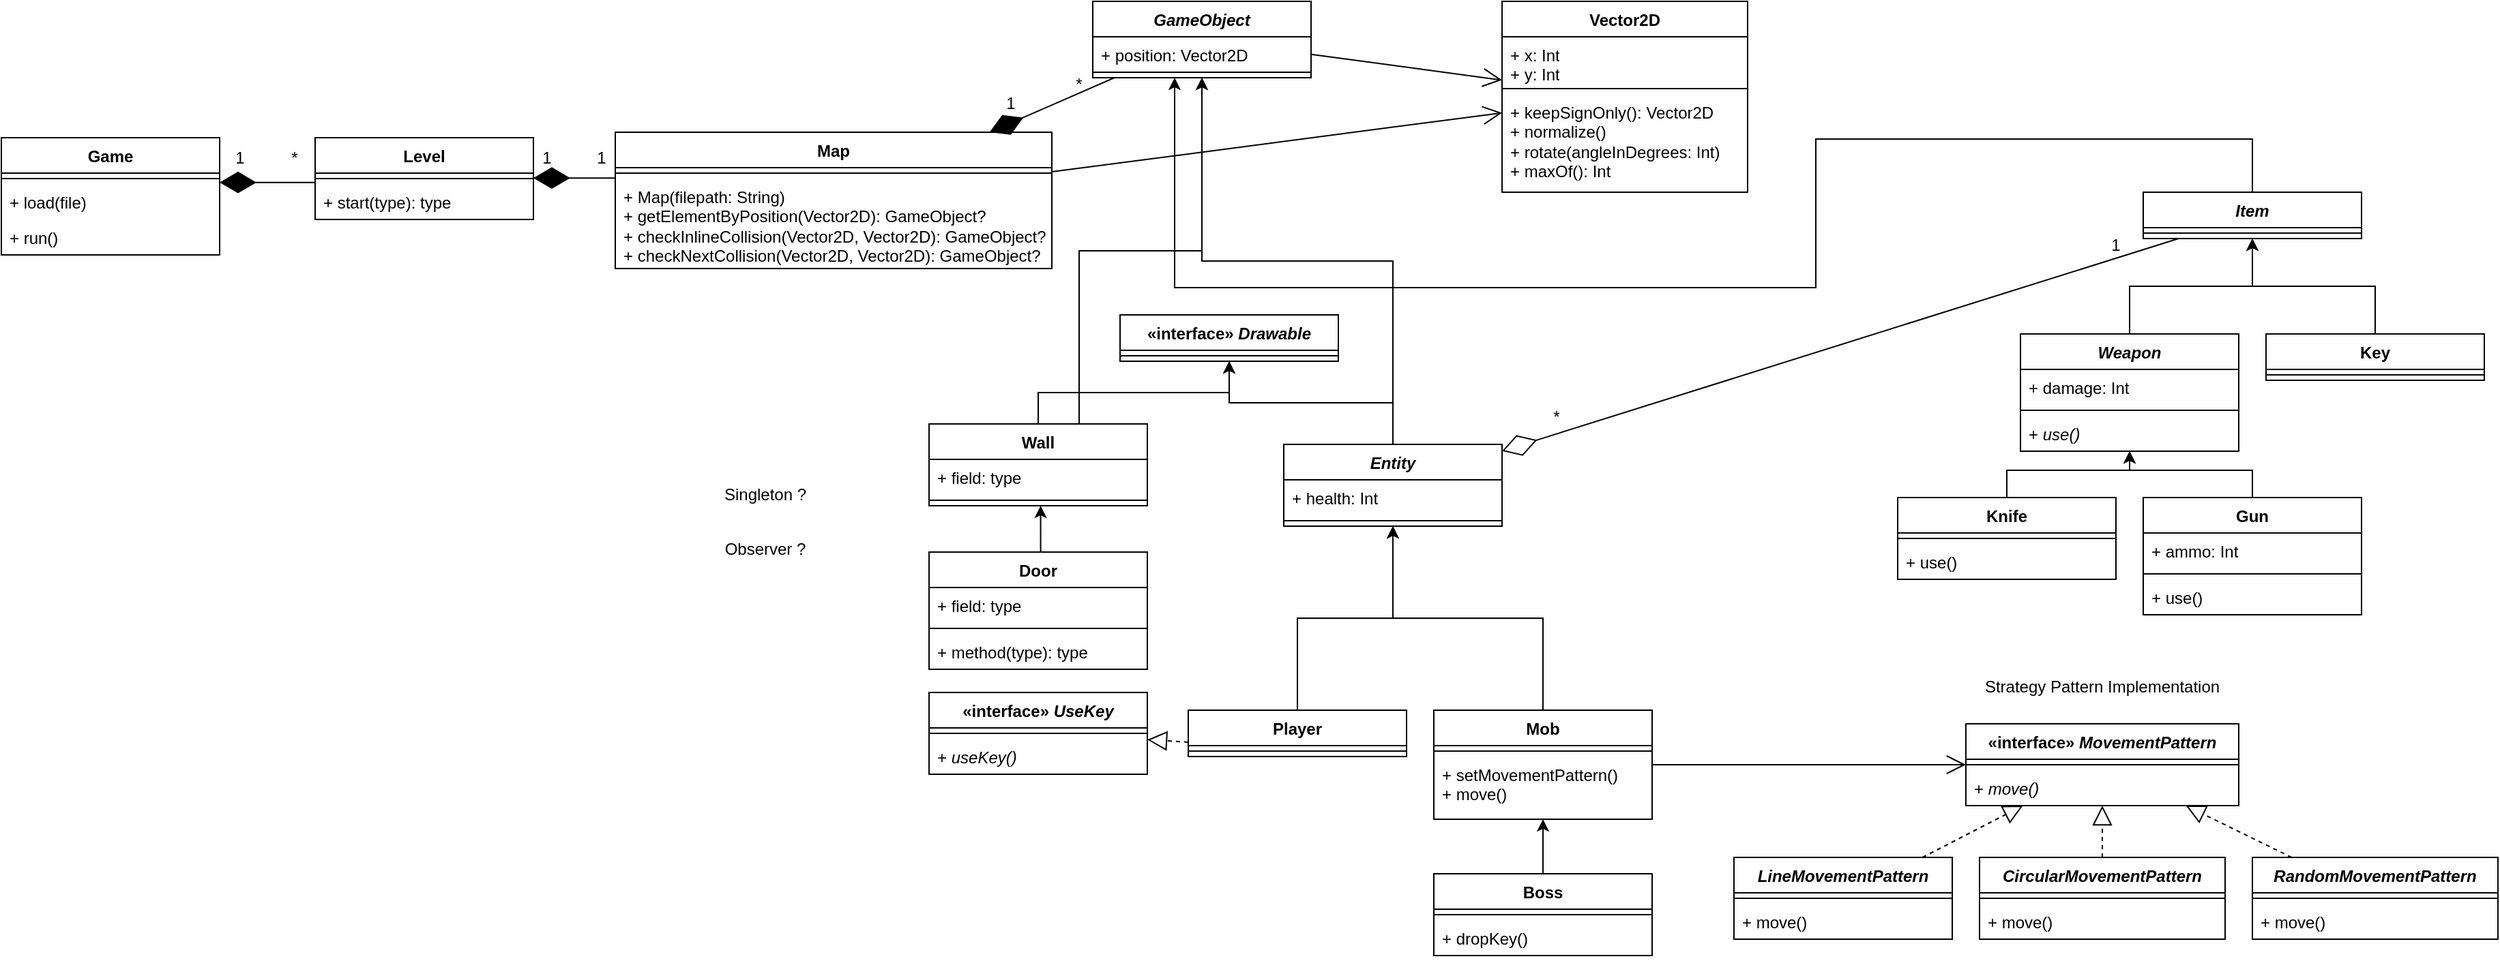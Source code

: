 <mxfile version="26.2.10">
  <diagram name="Page-1" id="c4acf3e9-155e-7222-9cf6-157b1a14988f">
    <mxGraphModel dx="2918" dy="1139" grid="1" gridSize="10" guides="1" tooltips="1" connect="1" arrows="1" fold="1" page="1" pageScale="1" pageWidth="850" pageHeight="1100" background="none" math="0" shadow="0">
      <root>
        <mxCell id="0" />
        <mxCell id="1" parent="0" />
        <mxCell id="Daz2vjUh08cRPtOqQHQs-1" value="&lt;i&gt;GameObject&lt;/i&gt;" style="swimlane;fontStyle=1;align=center;verticalAlign=top;childLayout=stackLayout;horizontal=1;startSize=26;horizontalStack=0;resizeParent=1;resizeParentMax=0;resizeLast=0;collapsible=1;marginBottom=0;whiteSpace=wrap;html=1;" parent="1" vertex="1">
          <mxGeometry x="240" y="270" width="160" height="56" as="geometry" />
        </mxCell>
        <mxCell id="Daz2vjUh08cRPtOqQHQs-2" value="&lt;div&gt;+ position: Vector2D&lt;/div&gt;&lt;div&gt;&lt;br&gt;&lt;/div&gt;" style="text;strokeColor=none;fillColor=none;align=left;verticalAlign=top;spacingLeft=4;spacingRight=4;overflow=hidden;rotatable=0;points=[[0,0.5],[1,0.5]];portConstraint=eastwest;whiteSpace=wrap;html=1;" parent="Daz2vjUh08cRPtOqQHQs-1" vertex="1">
          <mxGeometry y="26" width="160" height="22" as="geometry" />
        </mxCell>
        <mxCell id="Daz2vjUh08cRPtOqQHQs-3" value="" style="line;strokeWidth=1;fillColor=none;align=left;verticalAlign=middle;spacingTop=-1;spacingLeft=3;spacingRight=3;rotatable=0;labelPosition=right;points=[];portConstraint=eastwest;strokeColor=inherit;" parent="Daz2vjUh08cRPtOqQHQs-1" vertex="1">
          <mxGeometry y="48" width="160" height="8" as="geometry" />
        </mxCell>
        <mxCell id="xhWFu7Aqsjrj9QN-R2tM-64" style="edgeStyle=orthogonalEdgeStyle;rounded=0;orthogonalLoop=1;jettySize=auto;html=1;exitX=0.5;exitY=0;exitDx=0;exitDy=0;" parent="1" source="Daz2vjUh08cRPtOqQHQs-5" target="xhWFu7Aqsjrj9QN-R2tM-60" edge="1">
          <mxGeometry relative="1" as="geometry" />
        </mxCell>
        <mxCell id="xhWFu7Aqsjrj9QN-R2tM-66" style="edgeStyle=orthogonalEdgeStyle;rounded=0;orthogonalLoop=1;jettySize=auto;html=1;exitX=0.5;exitY=0;exitDx=0;exitDy=0;" parent="1" source="Daz2vjUh08cRPtOqQHQs-5" target="Daz2vjUh08cRPtOqQHQs-1" edge="1">
          <mxGeometry relative="1" as="geometry" />
        </mxCell>
        <mxCell id="Daz2vjUh08cRPtOqQHQs-5" value="&lt;i&gt;Entity&lt;/i&gt;" style="swimlane;fontStyle=1;align=center;verticalAlign=top;childLayout=stackLayout;horizontal=1;startSize=26;horizontalStack=0;resizeParent=1;resizeParentMax=0;resizeLast=0;collapsible=1;marginBottom=0;whiteSpace=wrap;html=1;" parent="1" vertex="1">
          <mxGeometry x="380" y="595" width="160" height="60" as="geometry" />
        </mxCell>
        <mxCell id="Daz2vjUh08cRPtOqQHQs-6" value="+ health: Int" style="text;strokeColor=none;fillColor=none;align=left;verticalAlign=top;spacingLeft=4;spacingRight=4;overflow=hidden;rotatable=0;points=[[0,0.5],[1,0.5]];portConstraint=eastwest;whiteSpace=wrap;html=1;" parent="Daz2vjUh08cRPtOqQHQs-5" vertex="1">
          <mxGeometry y="26" width="160" height="26" as="geometry" />
        </mxCell>
        <mxCell id="Daz2vjUh08cRPtOqQHQs-7" value="" style="line;strokeWidth=1;fillColor=none;align=left;verticalAlign=middle;spacingTop=-1;spacingLeft=3;spacingRight=3;rotatable=0;labelPosition=right;points=[];portConstraint=eastwest;strokeColor=inherit;" parent="Daz2vjUh08cRPtOqQHQs-5" vertex="1">
          <mxGeometry y="52" width="160" height="8" as="geometry" />
        </mxCell>
        <mxCell id="xhWFu7Aqsjrj9QN-R2tM-63" style="edgeStyle=orthogonalEdgeStyle;rounded=0;orthogonalLoop=1;jettySize=auto;html=1;exitX=0.5;exitY=0;exitDx=0;exitDy=0;" parent="1" source="Daz2vjUh08cRPtOqQHQs-9" target="xhWFu7Aqsjrj9QN-R2tM-60" edge="1">
          <mxGeometry relative="1" as="geometry" />
        </mxCell>
        <mxCell id="xhWFu7Aqsjrj9QN-R2tM-65" style="edgeStyle=orthogonalEdgeStyle;rounded=0;orthogonalLoop=1;jettySize=auto;html=1;exitX=0.5;exitY=0;exitDx=0;exitDy=0;" parent="1" source="Daz2vjUh08cRPtOqQHQs-9" target="Daz2vjUh08cRPtOqQHQs-1" edge="1">
          <mxGeometry relative="1" as="geometry">
            <Array as="points">
              <mxPoint x="230" y="580" />
              <mxPoint x="230" y="453" />
              <mxPoint x="320" y="453" />
            </Array>
          </mxGeometry>
        </mxCell>
        <mxCell id="Daz2vjUh08cRPtOqQHQs-9" value="Wall" style="swimlane;fontStyle=1;align=center;verticalAlign=top;childLayout=stackLayout;horizontal=1;startSize=26;horizontalStack=0;resizeParent=1;resizeParentMax=0;resizeLast=0;collapsible=1;marginBottom=0;whiteSpace=wrap;html=1;" parent="1" vertex="1">
          <mxGeometry x="120" y="580" width="160" height="60" as="geometry" />
        </mxCell>
        <mxCell id="Daz2vjUh08cRPtOqQHQs-10" value="+ field: type" style="text;strokeColor=none;fillColor=none;align=left;verticalAlign=top;spacingLeft=4;spacingRight=4;overflow=hidden;rotatable=0;points=[[0,0.5],[1,0.5]];portConstraint=eastwest;whiteSpace=wrap;html=1;" parent="Daz2vjUh08cRPtOqQHQs-9" vertex="1">
          <mxGeometry y="26" width="160" height="26" as="geometry" />
        </mxCell>
        <mxCell id="Daz2vjUh08cRPtOqQHQs-11" value="" style="line;strokeWidth=1;fillColor=none;align=left;verticalAlign=middle;spacingTop=-1;spacingLeft=3;spacingRight=3;rotatable=0;labelPosition=right;points=[];portConstraint=eastwest;strokeColor=inherit;" parent="Daz2vjUh08cRPtOqQHQs-9" vertex="1">
          <mxGeometry y="52" width="160" height="8" as="geometry" />
        </mxCell>
        <mxCell id="Daz2vjUh08cRPtOqQHQs-13" value="Map" style="swimlane;fontStyle=1;align=center;verticalAlign=top;childLayout=stackLayout;horizontal=1;startSize=26;horizontalStack=0;resizeParent=1;resizeParentMax=0;resizeLast=0;collapsible=1;marginBottom=0;whiteSpace=wrap;html=1;" parent="1" vertex="1">
          <mxGeometry x="-110" y="366" width="320" height="100" as="geometry" />
        </mxCell>
        <mxCell id="Daz2vjUh08cRPtOqQHQs-15" value="" style="line;strokeWidth=1;fillColor=none;align=left;verticalAlign=middle;spacingTop=-1;spacingLeft=3;spacingRight=3;rotatable=0;labelPosition=right;points=[];portConstraint=eastwest;strokeColor=inherit;" parent="Daz2vjUh08cRPtOqQHQs-13" vertex="1">
          <mxGeometry y="26" width="320" height="8" as="geometry" />
        </mxCell>
        <mxCell id="TTXDIIh63gIF5DcuIcQw-12" value="&lt;div&gt;+ Map(filepath: String)&lt;/div&gt;&lt;div&gt;+ getElementByPosition(Vector2D): GameObject?&lt;/div&gt;&lt;div&gt;+ checkInlineCollision(Vector2D, Vector2D): GameObject?&lt;/div&gt;&lt;div&gt;+ checkNextCollision(Vector2D, Vector2D): GameObject?&lt;/div&gt;" style="text;strokeColor=none;fillColor=none;align=left;verticalAlign=top;spacingLeft=4;spacingRight=4;overflow=hidden;rotatable=0;points=[[0,0.5],[1,0.5]];portConstraint=eastwest;whiteSpace=wrap;html=1;" parent="Daz2vjUh08cRPtOqQHQs-13" vertex="1">
          <mxGeometry y="34" width="320" height="66" as="geometry" />
        </mxCell>
        <mxCell id="xhWFu7Aqsjrj9QN-R2tM-57" style="edgeStyle=orthogonalEdgeStyle;rounded=0;orthogonalLoop=1;jettySize=auto;html=1;exitX=0.5;exitY=0;exitDx=0;exitDy=0;" parent="1" source="Daz2vjUh08cRPtOqQHQs-23" target="Daz2vjUh08cRPtOqQHQs-1" edge="1">
          <mxGeometry relative="1" as="geometry">
            <Array as="points">
              <mxPoint x="1090" y="371" />
              <mxPoint x="770" y="371" />
              <mxPoint x="770" y="480" />
              <mxPoint x="300" y="480" />
            </Array>
          </mxGeometry>
        </mxCell>
        <mxCell id="Daz2vjUh08cRPtOqQHQs-23" value="&lt;i&gt;Item&lt;/i&gt;" style="swimlane;fontStyle=1;align=center;verticalAlign=top;childLayout=stackLayout;horizontal=1;startSize=26;horizontalStack=0;resizeParent=1;resizeParentMax=0;resizeLast=0;collapsible=1;marginBottom=0;whiteSpace=wrap;html=1;" parent="1" vertex="1">
          <mxGeometry x="1010" y="410" width="160" height="34" as="geometry" />
        </mxCell>
        <mxCell id="Daz2vjUh08cRPtOqQHQs-25" value="" style="line;strokeWidth=1;fillColor=none;align=left;verticalAlign=middle;spacingTop=-1;spacingLeft=3;spacingRight=3;rotatable=0;labelPosition=right;points=[];portConstraint=eastwest;strokeColor=inherit;" parent="Daz2vjUh08cRPtOqQHQs-23" vertex="1">
          <mxGeometry y="26" width="160" height="8" as="geometry" />
        </mxCell>
        <mxCell id="Daz2vjUh08cRPtOqQHQs-40" style="edgeStyle=orthogonalEdgeStyle;rounded=0;orthogonalLoop=1;jettySize=auto;html=1;exitX=0.5;exitY=0;exitDx=0;exitDy=0;" parent="1" source="Daz2vjUh08cRPtOqQHQs-28" target="Daz2vjUh08cRPtOqQHQs-23" edge="1">
          <mxGeometry relative="1" as="geometry" />
        </mxCell>
        <mxCell id="Daz2vjUh08cRPtOqQHQs-28" value="&lt;i&gt;Weapon&lt;/i&gt;" style="swimlane;fontStyle=1;align=center;verticalAlign=top;childLayout=stackLayout;horizontal=1;startSize=26;horizontalStack=0;resizeParent=1;resizeParentMax=0;resizeLast=0;collapsible=1;marginBottom=0;whiteSpace=wrap;html=1;" parent="1" vertex="1">
          <mxGeometry x="920" y="514" width="160" height="86" as="geometry" />
        </mxCell>
        <mxCell id="Daz2vjUh08cRPtOqQHQs-98" value="+ damage: Int" style="text;strokeColor=none;fillColor=none;align=left;verticalAlign=top;spacingLeft=4;spacingRight=4;overflow=hidden;rotatable=0;points=[[0,0.5],[1,0.5]];portConstraint=eastwest;whiteSpace=wrap;html=1;" parent="Daz2vjUh08cRPtOqQHQs-28" vertex="1">
          <mxGeometry y="26" width="160" height="26" as="geometry" />
        </mxCell>
        <mxCell id="Daz2vjUh08cRPtOqQHQs-30" value="" style="line;strokeWidth=1;fillColor=none;align=left;verticalAlign=middle;spacingTop=-1;spacingLeft=3;spacingRight=3;rotatable=0;labelPosition=right;points=[];portConstraint=eastwest;strokeColor=inherit;" parent="Daz2vjUh08cRPtOqQHQs-28" vertex="1">
          <mxGeometry y="52" width="160" height="8" as="geometry" />
        </mxCell>
        <mxCell id="Daz2vjUh08cRPtOqQHQs-31" value="+ &lt;i&gt;use()&lt;/i&gt;" style="text;strokeColor=none;fillColor=none;align=left;verticalAlign=top;spacingLeft=4;spacingRight=4;overflow=hidden;rotatable=0;points=[[0,0.5],[1,0.5]];portConstraint=eastwest;whiteSpace=wrap;html=1;" parent="Daz2vjUh08cRPtOqQHQs-28" vertex="1">
          <mxGeometry y="60" width="160" height="26" as="geometry" />
        </mxCell>
        <mxCell id="Daz2vjUh08cRPtOqQHQs-41" style="edgeStyle=orthogonalEdgeStyle;rounded=0;orthogonalLoop=1;jettySize=auto;html=1;exitX=0.5;exitY=0;exitDx=0;exitDy=0;" parent="1" source="Daz2vjUh08cRPtOqQHQs-32" target="Daz2vjUh08cRPtOqQHQs-23" edge="1">
          <mxGeometry relative="1" as="geometry" />
        </mxCell>
        <mxCell id="Daz2vjUh08cRPtOqQHQs-32" value="Key" style="swimlane;fontStyle=1;align=center;verticalAlign=top;childLayout=stackLayout;horizontal=1;startSize=26;horizontalStack=0;resizeParent=1;resizeParentMax=0;resizeLast=0;collapsible=1;marginBottom=0;whiteSpace=wrap;html=1;" parent="1" vertex="1">
          <mxGeometry x="1100" y="514" width="160" height="34" as="geometry" />
        </mxCell>
        <mxCell id="Daz2vjUh08cRPtOqQHQs-34" value="" style="line;strokeWidth=1;fillColor=none;align=left;verticalAlign=middle;spacingTop=-1;spacingLeft=3;spacingRight=3;rotatable=0;labelPosition=right;points=[];portConstraint=eastwest;strokeColor=inherit;" parent="Daz2vjUh08cRPtOqQHQs-32" vertex="1">
          <mxGeometry y="26" width="160" height="8" as="geometry" />
        </mxCell>
        <mxCell id="Daz2vjUh08cRPtOqQHQs-58" style="edgeStyle=orthogonalEdgeStyle;rounded=0;orthogonalLoop=1;jettySize=auto;html=1;exitX=0.5;exitY=0;exitDx=0;exitDy=0;entryX=0.5;entryY=1;entryDx=0;entryDy=0;" parent="1" source="Daz2vjUh08cRPtOqQHQs-42" target="Daz2vjUh08cRPtOqQHQs-5" edge="1">
          <mxGeometry relative="1" as="geometry" />
        </mxCell>
        <mxCell id="Daz2vjUh08cRPtOqQHQs-42" value="&lt;div&gt;Player&lt;/div&gt;" style="swimlane;fontStyle=1;align=center;verticalAlign=top;childLayout=stackLayout;horizontal=1;startSize=26;horizontalStack=0;resizeParent=1;resizeParentMax=0;resizeLast=0;collapsible=1;marginBottom=0;whiteSpace=wrap;html=1;" parent="1" vertex="1">
          <mxGeometry x="310" y="790" width="160" height="34" as="geometry" />
        </mxCell>
        <mxCell id="Daz2vjUh08cRPtOqQHQs-45" value="" style="line;strokeWidth=1;fillColor=none;align=left;verticalAlign=middle;spacingTop=-1;spacingLeft=3;spacingRight=3;rotatable=0;labelPosition=right;points=[];portConstraint=eastwest;strokeColor=inherit;" parent="Daz2vjUh08cRPtOqQHQs-42" vertex="1">
          <mxGeometry y="26" width="160" height="8" as="geometry" />
        </mxCell>
        <mxCell id="xhWFu7Aqsjrj9QN-R2tM-40" style="edgeStyle=orthogonalEdgeStyle;rounded=0;orthogonalLoop=1;jettySize=auto;html=1;exitX=0.5;exitY=0;exitDx=0;exitDy=0;" parent="1" source="Daz2vjUh08cRPtOqQHQs-47" target="Daz2vjUh08cRPtOqQHQs-5" edge="1">
          <mxGeometry relative="1" as="geometry" />
        </mxCell>
        <mxCell id="Daz2vjUh08cRPtOqQHQs-47" value="Mob" style="swimlane;fontStyle=1;align=center;verticalAlign=top;childLayout=stackLayout;horizontal=1;startSize=26;horizontalStack=0;resizeParent=1;resizeParentMax=0;resizeLast=0;collapsible=1;marginBottom=0;whiteSpace=wrap;html=1;" parent="1" vertex="1">
          <mxGeometry x="490" y="790" width="160" height="80" as="geometry" />
        </mxCell>
        <mxCell id="Daz2vjUh08cRPtOqQHQs-50" value="" style="line;strokeWidth=1;fillColor=none;align=left;verticalAlign=middle;spacingTop=-1;spacingLeft=3;spacingRight=3;rotatable=0;labelPosition=right;points=[];portConstraint=eastwest;strokeColor=inherit;" parent="Daz2vjUh08cRPtOqQHQs-47" vertex="1">
          <mxGeometry y="26" width="160" height="8" as="geometry" />
        </mxCell>
        <mxCell id="Daz2vjUh08cRPtOqQHQs-140" value="&lt;div&gt;+ setMovementPattern()&lt;/div&gt;&lt;div&gt;+ move()&lt;/div&gt;" style="text;strokeColor=none;fillColor=none;align=left;verticalAlign=top;spacingLeft=4;spacingRight=4;overflow=hidden;rotatable=0;points=[[0,0.5],[1,0.5]];portConstraint=eastwest;whiteSpace=wrap;html=1;" parent="Daz2vjUh08cRPtOqQHQs-47" vertex="1">
          <mxGeometry y="34" width="160" height="46" as="geometry" />
        </mxCell>
        <mxCell id="Daz2vjUh08cRPtOqQHQs-61" value="" style="endArrow=block;dashed=1;endFill=0;endSize=12;html=1;rounded=0;exitX=-0.006;exitY=0.863;exitDx=0;exitDy=0;exitPerimeter=0;" parent="1" target="xhWFu7Aqsjrj9QN-R2tM-5" edge="1">
          <mxGeometry width="160" relative="1" as="geometry">
            <mxPoint x="310" y="813.438" as="sourcePoint" />
            <mxPoint x="260.96" y="815" as="targetPoint" />
          </mxGeometry>
        </mxCell>
        <mxCell id="Daz2vjUh08cRPtOqQHQs-64" value="Door" style="swimlane;fontStyle=1;align=center;verticalAlign=top;childLayout=stackLayout;horizontal=1;startSize=26;horizontalStack=0;resizeParent=1;resizeParentMax=0;resizeLast=0;collapsible=1;marginBottom=0;whiteSpace=wrap;html=1;" parent="1" vertex="1">
          <mxGeometry x="120" y="674" width="160" height="86" as="geometry" />
        </mxCell>
        <mxCell id="Daz2vjUh08cRPtOqQHQs-65" value="+ field: type" style="text;strokeColor=none;fillColor=none;align=left;verticalAlign=top;spacingLeft=4;spacingRight=4;overflow=hidden;rotatable=0;points=[[0,0.5],[1,0.5]];portConstraint=eastwest;whiteSpace=wrap;html=1;" parent="Daz2vjUh08cRPtOqQHQs-64" vertex="1">
          <mxGeometry y="26" width="160" height="26" as="geometry" />
        </mxCell>
        <mxCell id="Daz2vjUh08cRPtOqQHQs-66" value="" style="line;strokeWidth=1;fillColor=none;align=left;verticalAlign=middle;spacingTop=-1;spacingLeft=3;spacingRight=3;rotatable=0;labelPosition=right;points=[];portConstraint=eastwest;strokeColor=inherit;" parent="Daz2vjUh08cRPtOqQHQs-64" vertex="1">
          <mxGeometry y="52" width="160" height="8" as="geometry" />
        </mxCell>
        <mxCell id="Daz2vjUh08cRPtOqQHQs-67" value="+ method(type): type" style="text;strokeColor=none;fillColor=none;align=left;verticalAlign=top;spacingLeft=4;spacingRight=4;overflow=hidden;rotatable=0;points=[[0,0.5],[1,0.5]];portConstraint=eastwest;whiteSpace=wrap;html=1;" parent="Daz2vjUh08cRPtOqQHQs-64" vertex="1">
          <mxGeometry y="60" width="160" height="26" as="geometry" />
        </mxCell>
        <mxCell id="Daz2vjUh08cRPtOqQHQs-68" style="edgeStyle=orthogonalEdgeStyle;rounded=0;orthogonalLoop=1;jettySize=auto;html=1;exitX=0.5;exitY=0;exitDx=0;exitDy=0;entryX=0.511;entryY=0.939;entryDx=0;entryDy=0;entryPerimeter=0;" parent="1" source="Daz2vjUh08cRPtOqQHQs-64" edge="1">
          <mxGeometry relative="1" as="geometry">
            <mxPoint x="201.76" y="640.004" as="targetPoint" />
          </mxGeometry>
        </mxCell>
        <mxCell id="Daz2vjUh08cRPtOqQHQs-111" style="edgeStyle=orthogonalEdgeStyle;rounded=0;orthogonalLoop=1;jettySize=auto;html=1;exitX=0.5;exitY=0;exitDx=0;exitDy=0;" parent="1" source="Daz2vjUh08cRPtOqQHQs-82" target="Daz2vjUh08cRPtOqQHQs-47" edge="1">
          <mxGeometry relative="1" as="geometry" />
        </mxCell>
        <mxCell id="Daz2vjUh08cRPtOqQHQs-82" value="Boss" style="swimlane;fontStyle=1;align=center;verticalAlign=top;childLayout=stackLayout;horizontal=1;startSize=26;horizontalStack=0;resizeParent=1;resizeParentMax=0;resizeLast=0;collapsible=1;marginBottom=0;whiteSpace=wrap;html=1;" parent="1" vertex="1">
          <mxGeometry x="490" y="910" width="160" height="60" as="geometry" />
        </mxCell>
        <mxCell id="Daz2vjUh08cRPtOqQHQs-84" value="" style="line;strokeWidth=1;fillColor=none;align=left;verticalAlign=middle;spacingTop=-1;spacingLeft=3;spacingRight=3;rotatable=0;labelPosition=right;points=[];portConstraint=eastwest;strokeColor=inherit;" parent="Daz2vjUh08cRPtOqQHQs-82" vertex="1">
          <mxGeometry y="26" width="160" height="8" as="geometry" />
        </mxCell>
        <mxCell id="Daz2vjUh08cRPtOqQHQs-85" value="+ dropKey()" style="text;strokeColor=none;fillColor=none;align=left;verticalAlign=top;spacingLeft=4;spacingRight=4;overflow=hidden;rotatable=0;points=[[0,0.5],[1,0.5]];portConstraint=eastwest;whiteSpace=wrap;html=1;" parent="Daz2vjUh08cRPtOqQHQs-82" vertex="1">
          <mxGeometry y="34" width="160" height="26" as="geometry" />
        </mxCell>
        <mxCell id="Daz2vjUh08cRPtOqQHQs-109" style="edgeStyle=orthogonalEdgeStyle;rounded=0;orthogonalLoop=1;jettySize=auto;html=1;exitX=0.5;exitY=0;exitDx=0;exitDy=0;" parent="1" source="Daz2vjUh08cRPtOqQHQs-99" target="Daz2vjUh08cRPtOqQHQs-28" edge="1">
          <mxGeometry relative="1" as="geometry" />
        </mxCell>
        <mxCell id="Daz2vjUh08cRPtOqQHQs-99" value="Knife" style="swimlane;fontStyle=1;align=center;verticalAlign=top;childLayout=stackLayout;horizontal=1;startSize=26;horizontalStack=0;resizeParent=1;resizeParentMax=0;resizeLast=0;collapsible=1;marginBottom=0;whiteSpace=wrap;html=1;" parent="1" vertex="1">
          <mxGeometry x="830" y="634" width="160" height="60" as="geometry" />
        </mxCell>
        <mxCell id="Daz2vjUh08cRPtOqQHQs-102" value="" style="line;strokeWidth=1;fillColor=none;align=left;verticalAlign=middle;spacingTop=-1;spacingLeft=3;spacingRight=3;rotatable=0;labelPosition=right;points=[];portConstraint=eastwest;strokeColor=inherit;" parent="Daz2vjUh08cRPtOqQHQs-99" vertex="1">
          <mxGeometry y="26" width="160" height="8" as="geometry" />
        </mxCell>
        <mxCell id="xhWFu7Aqsjrj9QN-R2tM-9" value="+ use()" style="text;strokeColor=none;fillColor=none;align=left;verticalAlign=top;spacingLeft=4;spacingRight=4;overflow=hidden;rotatable=0;points=[[0,0.5],[1,0.5]];portConstraint=eastwest;whiteSpace=wrap;html=1;" parent="Daz2vjUh08cRPtOqQHQs-99" vertex="1">
          <mxGeometry y="34" width="160" height="26" as="geometry" />
        </mxCell>
        <mxCell id="Daz2vjUh08cRPtOqQHQs-110" style="edgeStyle=orthogonalEdgeStyle;rounded=0;orthogonalLoop=1;jettySize=auto;html=1;exitX=0.5;exitY=0;exitDx=0;exitDy=0;" parent="1" source="Daz2vjUh08cRPtOqQHQs-104" target="Daz2vjUh08cRPtOqQHQs-28" edge="1">
          <mxGeometry relative="1" as="geometry" />
        </mxCell>
        <mxCell id="Daz2vjUh08cRPtOqQHQs-104" value="Gun" style="swimlane;fontStyle=1;align=center;verticalAlign=top;childLayout=stackLayout;horizontal=1;startSize=26;horizontalStack=0;resizeParent=1;resizeParentMax=0;resizeLast=0;collapsible=1;marginBottom=0;whiteSpace=wrap;html=1;" parent="1" vertex="1">
          <mxGeometry x="1010" y="634" width="160" height="86" as="geometry" />
        </mxCell>
        <mxCell id="Daz2vjUh08cRPtOqQHQs-105" value="+ ammo: Int" style="text;strokeColor=none;fillColor=none;align=left;verticalAlign=top;spacingLeft=4;spacingRight=4;overflow=hidden;rotatable=0;points=[[0,0.5],[1,0.5]];portConstraint=eastwest;whiteSpace=wrap;html=1;" parent="Daz2vjUh08cRPtOqQHQs-104" vertex="1">
          <mxGeometry y="26" width="160" height="26" as="geometry" />
        </mxCell>
        <mxCell id="Daz2vjUh08cRPtOqQHQs-107" value="" style="line;strokeWidth=1;fillColor=none;align=left;verticalAlign=middle;spacingTop=-1;spacingLeft=3;spacingRight=3;rotatable=0;labelPosition=right;points=[];portConstraint=eastwest;strokeColor=inherit;" parent="Daz2vjUh08cRPtOqQHQs-104" vertex="1">
          <mxGeometry y="52" width="160" height="8" as="geometry" />
        </mxCell>
        <mxCell id="xhWFu7Aqsjrj9QN-R2tM-11" value="+ use()" style="text;strokeColor=none;fillColor=none;align=left;verticalAlign=top;spacingLeft=4;spacingRight=4;overflow=hidden;rotatable=0;points=[[0,0.5],[1,0.5]];portConstraint=eastwest;whiteSpace=wrap;html=1;" parent="Daz2vjUh08cRPtOqQHQs-104" vertex="1">
          <mxGeometry y="60" width="160" height="26" as="geometry" />
        </mxCell>
        <mxCell id="Daz2vjUh08cRPtOqQHQs-112" value="Game" style="swimlane;fontStyle=1;align=center;verticalAlign=top;childLayout=stackLayout;horizontal=1;startSize=26;horizontalStack=0;resizeParent=1;resizeParentMax=0;resizeLast=0;collapsible=1;marginBottom=0;whiteSpace=wrap;html=1;" parent="1" vertex="1">
          <mxGeometry x="-560" y="370" width="160" height="86" as="geometry" />
        </mxCell>
        <mxCell id="Daz2vjUh08cRPtOqQHQs-115" value="" style="line;strokeWidth=1;fillColor=none;align=left;verticalAlign=middle;spacingTop=-1;spacingLeft=3;spacingRight=3;rotatable=0;labelPosition=right;points=[];portConstraint=eastwest;strokeColor=inherit;" parent="Daz2vjUh08cRPtOqQHQs-112" vertex="1">
          <mxGeometry y="26" width="160" height="8" as="geometry" />
        </mxCell>
        <mxCell id="Daz2vjUh08cRPtOqQHQs-122" value="+ load(file)" style="text;strokeColor=none;fillColor=none;align=left;verticalAlign=top;spacingLeft=4;spacingRight=4;overflow=hidden;rotatable=0;points=[[0,0.5],[1,0.5]];portConstraint=eastwest;whiteSpace=wrap;html=1;" parent="Daz2vjUh08cRPtOqQHQs-112" vertex="1">
          <mxGeometry y="34" width="160" height="26" as="geometry" />
        </mxCell>
        <mxCell id="Daz2vjUh08cRPtOqQHQs-116" value="+ run()" style="text;strokeColor=none;fillColor=none;align=left;verticalAlign=top;spacingLeft=4;spacingRight=4;overflow=hidden;rotatable=0;points=[[0,0.5],[1,0.5]];portConstraint=eastwest;whiteSpace=wrap;html=1;" parent="Daz2vjUh08cRPtOqQHQs-112" vertex="1">
          <mxGeometry y="60" width="160" height="26" as="geometry" />
        </mxCell>
        <mxCell id="Daz2vjUh08cRPtOqQHQs-117" value="&lt;div&gt;Level&lt;/div&gt;" style="swimlane;fontStyle=1;align=center;verticalAlign=top;childLayout=stackLayout;horizontal=1;startSize=26;horizontalStack=0;resizeParent=1;resizeParentMax=0;resizeLast=0;collapsible=1;marginBottom=0;whiteSpace=wrap;html=1;" parent="1" vertex="1">
          <mxGeometry x="-330" y="370" width="160" height="60" as="geometry" />
        </mxCell>
        <mxCell id="Daz2vjUh08cRPtOqQHQs-120" value="" style="line;strokeWidth=1;fillColor=none;align=left;verticalAlign=middle;spacingTop=-1;spacingLeft=3;spacingRight=3;rotatable=0;labelPosition=right;points=[];portConstraint=eastwest;strokeColor=inherit;" parent="Daz2vjUh08cRPtOqQHQs-117" vertex="1">
          <mxGeometry y="26" width="160" height="8" as="geometry" />
        </mxCell>
        <mxCell id="xhWFu7Aqsjrj9QN-R2tM-70" value="+ start(type): type" style="text;strokeColor=none;fillColor=none;align=left;verticalAlign=top;spacingLeft=4;spacingRight=4;overflow=hidden;rotatable=0;points=[[0,0.5],[1,0.5]];portConstraint=eastwest;whiteSpace=wrap;html=1;" parent="Daz2vjUh08cRPtOqQHQs-117" vertex="1">
          <mxGeometry y="34" width="160" height="26" as="geometry" />
        </mxCell>
        <mxCell id="Daz2vjUh08cRPtOqQHQs-129" value="Singleton ?" style="text;html=1;align=center;verticalAlign=middle;whiteSpace=wrap;rounded=0;" parent="1" vertex="1">
          <mxGeometry x="-55" y="612" width="110" height="40" as="geometry" />
        </mxCell>
        <mxCell id="Daz2vjUh08cRPtOqQHQs-130" value="&lt;div&gt;Observer ?&lt;/div&gt;" style="text;html=1;align=center;verticalAlign=middle;whiteSpace=wrap;rounded=0;" parent="1" vertex="1">
          <mxGeometry x="-55" y="652" width="110" height="40" as="geometry" />
        </mxCell>
        <mxCell id="xhWFu7Aqsjrj9QN-R2tM-5" value="«interface»&lt;i&gt; UseKey&lt;/i&gt;" style="swimlane;fontStyle=1;align=center;verticalAlign=top;childLayout=stackLayout;horizontal=1;startSize=26;horizontalStack=0;resizeParent=1;resizeParentMax=0;resizeLast=0;collapsible=1;marginBottom=0;whiteSpace=wrap;html=1;" parent="1" vertex="1">
          <mxGeometry x="120" y="777" width="160" height="60" as="geometry" />
        </mxCell>
        <mxCell id="xhWFu7Aqsjrj9QN-R2tM-7" value="" style="line;strokeWidth=1;fillColor=none;align=left;verticalAlign=middle;spacingTop=-1;spacingLeft=3;spacingRight=3;rotatable=0;labelPosition=right;points=[];portConstraint=eastwest;strokeColor=inherit;" parent="xhWFu7Aqsjrj9QN-R2tM-5" vertex="1">
          <mxGeometry y="26" width="160" height="8" as="geometry" />
        </mxCell>
        <mxCell id="xhWFu7Aqsjrj9QN-R2tM-8" value="+ &lt;i&gt;useKey()&lt;/i&gt;" style="text;strokeColor=none;fillColor=none;align=left;verticalAlign=top;spacingLeft=4;spacingRight=4;overflow=hidden;rotatable=0;points=[[0,0.5],[1,0.5]];portConstraint=eastwest;whiteSpace=wrap;html=1;" parent="xhWFu7Aqsjrj9QN-R2tM-5" vertex="1">
          <mxGeometry y="34" width="160" height="26" as="geometry" />
        </mxCell>
        <mxCell id="xhWFu7Aqsjrj9QN-R2tM-26" value="1" style="text;html=1;align=center;verticalAlign=middle;whiteSpace=wrap;rounded=0;" parent="1" vertex="1">
          <mxGeometry x="-390" y="380" width="10" height="10" as="geometry" />
        </mxCell>
        <mxCell id="xhWFu7Aqsjrj9QN-R2tM-28" value="" style="endArrow=diamondThin;endFill=1;endSize=24;html=1;rounded=0;" parent="1" edge="1">
          <mxGeometry width="160" relative="1" as="geometry">
            <mxPoint x="-330.0" y="402.86" as="sourcePoint" />
            <mxPoint x="-400" y="402.86" as="targetPoint" />
          </mxGeometry>
        </mxCell>
        <mxCell id="xhWFu7Aqsjrj9QN-R2tM-29" value="" style="endArrow=diamondThin;endFill=1;endSize=24;html=1;rounded=0;" parent="1" edge="1">
          <mxGeometry width="160" relative="1" as="geometry">
            <mxPoint x="-110" y="399.6" as="sourcePoint" />
            <mxPoint x="-170" y="399.6" as="targetPoint" />
          </mxGeometry>
        </mxCell>
        <mxCell id="xhWFu7Aqsjrj9QN-R2tM-30" value="1" style="text;html=1;align=center;verticalAlign=middle;whiteSpace=wrap;rounded=0;" parent="1" vertex="1">
          <mxGeometry x="-170" y="380" width="20" height="10" as="geometry" />
        </mxCell>
        <mxCell id="xhWFu7Aqsjrj9QN-R2tM-31" value="1" style="text;html=1;align=center;verticalAlign=middle;whiteSpace=wrap;rounded=0;" parent="1" vertex="1">
          <mxGeometry x="-130" y="380" width="20" height="10" as="geometry" />
        </mxCell>
        <mxCell id="xhWFu7Aqsjrj9QN-R2tM-33" value="" style="endArrow=diamondThin;endFill=1;endSize=24;html=1;rounded=0;" parent="1" source="Daz2vjUh08cRPtOqQHQs-1" target="Daz2vjUh08cRPtOqQHQs-13" edge="1">
          <mxGeometry width="160" relative="1" as="geometry">
            <mxPoint x="160" y="402.8" as="sourcePoint" />
            <mxPoint x="320" y="402.8" as="targetPoint" />
          </mxGeometry>
        </mxCell>
        <mxCell id="xhWFu7Aqsjrj9QN-R2tM-34" value="1" style="text;html=1;align=center;verticalAlign=middle;whiteSpace=wrap;rounded=0;" parent="1" vertex="1">
          <mxGeometry x="170" y="340" width="20" height="10" as="geometry" />
        </mxCell>
        <mxCell id="xhWFu7Aqsjrj9QN-R2tM-35" value="*" style="text;html=1;align=center;verticalAlign=middle;whiteSpace=wrap;rounded=0;" parent="1" vertex="1">
          <mxGeometry x="220" y="326" width="20" height="10" as="geometry" />
        </mxCell>
        <mxCell id="xhWFu7Aqsjrj9QN-R2tM-36" value="*" style="text;html=1;align=center;verticalAlign=middle;whiteSpace=wrap;rounded=0;" parent="1" vertex="1">
          <mxGeometry x="-350" y="380" width="10" height="10" as="geometry" />
        </mxCell>
        <mxCell id="xhWFu7Aqsjrj9QN-R2tM-56" value="" style="endArrow=diamondThin;endFill=0;endSize=24;html=1;rounded=0;" parent="1" source="Daz2vjUh08cRPtOqQHQs-23" target="Daz2vjUh08cRPtOqQHQs-5" edge="1">
          <mxGeometry width="160" relative="1" as="geometry">
            <mxPoint x="945" y="583.31" as="sourcePoint" />
            <mxPoint x="830" y="637.242" as="targetPoint" />
          </mxGeometry>
        </mxCell>
        <mxCell id="xhWFu7Aqsjrj9QN-R2tM-58" value="1" style="text;html=1;align=center;verticalAlign=middle;whiteSpace=wrap;rounded=0;" parent="1" vertex="1">
          <mxGeometry x="980" y="444" width="20" height="10" as="geometry" />
        </mxCell>
        <mxCell id="xhWFu7Aqsjrj9QN-R2tM-59" value="*" style="text;html=1;align=center;verticalAlign=middle;whiteSpace=wrap;rounded=0;" parent="1" vertex="1">
          <mxGeometry x="570" y="570" width="20" height="10" as="geometry" />
        </mxCell>
        <mxCell id="xhWFu7Aqsjrj9QN-R2tM-60" value="«interface»&lt;i&gt; Drawable&lt;/i&gt;" style="swimlane;fontStyle=1;align=center;verticalAlign=top;childLayout=stackLayout;horizontal=1;startSize=26;horizontalStack=0;resizeParent=1;resizeParentMax=0;resizeLast=0;collapsible=1;marginBottom=0;whiteSpace=wrap;html=1;" parent="1" vertex="1">
          <mxGeometry x="260" y="500" width="160" height="34" as="geometry" />
        </mxCell>
        <mxCell id="xhWFu7Aqsjrj9QN-R2tM-61" value="" style="line;strokeWidth=1;fillColor=none;align=left;verticalAlign=middle;spacingTop=-1;spacingLeft=3;spacingRight=3;rotatable=0;labelPosition=right;points=[];portConstraint=eastwest;strokeColor=inherit;" parent="xhWFu7Aqsjrj9QN-R2tM-60" vertex="1">
          <mxGeometry y="26" width="160" height="8" as="geometry" />
        </mxCell>
        <mxCell id="TTXDIIh63gIF5DcuIcQw-1" value="Vector2D" style="swimlane;fontStyle=1;align=center;verticalAlign=top;childLayout=stackLayout;horizontal=1;startSize=26;horizontalStack=0;resizeParent=1;resizeParentMax=0;resizeLast=0;collapsible=1;marginBottom=0;whiteSpace=wrap;html=1;" parent="1" vertex="1">
          <mxGeometry x="540" y="270" width="180" height="140" as="geometry" />
        </mxCell>
        <mxCell id="TTXDIIh63gIF5DcuIcQw-2" value="&lt;div&gt;+ x: Int&lt;/div&gt;&lt;div&gt;+ y: Int&lt;/div&gt;" style="text;strokeColor=none;fillColor=none;align=left;verticalAlign=top;spacingLeft=4;spacingRight=4;overflow=hidden;rotatable=0;points=[[0,0.5],[1,0.5]];portConstraint=eastwest;whiteSpace=wrap;html=1;" parent="TTXDIIh63gIF5DcuIcQw-1" vertex="1">
          <mxGeometry y="26" width="180" height="34" as="geometry" />
        </mxCell>
        <mxCell id="TTXDIIh63gIF5DcuIcQw-3" value="" style="line;strokeWidth=1;fillColor=none;align=left;verticalAlign=middle;spacingTop=-1;spacingLeft=3;spacingRight=3;rotatable=0;labelPosition=right;points=[];portConstraint=eastwest;strokeColor=inherit;" parent="TTXDIIh63gIF5DcuIcQw-1" vertex="1">
          <mxGeometry y="60" width="180" height="8" as="geometry" />
        </mxCell>
        <mxCell id="TTXDIIh63gIF5DcuIcQw-4" value="&lt;div&gt;+ keepSignOnly(): Vector2D&lt;/div&gt;&lt;div&gt;+ normalize()&lt;/div&gt;&lt;div&gt;+ rotate(angleInDegrees: Int)&lt;/div&gt;&lt;div&gt;+ maxOf(): Int&lt;/div&gt;" style="text;strokeColor=none;fillColor=none;align=left;verticalAlign=top;spacingLeft=4;spacingRight=4;overflow=hidden;rotatable=0;points=[[0,0.5],[1,0.5]];portConstraint=eastwest;whiteSpace=wrap;html=1;" parent="TTXDIIh63gIF5DcuIcQw-1" vertex="1">
          <mxGeometry y="68" width="180" height="72" as="geometry" />
        </mxCell>
        <mxCell id="TTXDIIh63gIF5DcuIcQw-6" value="" style="endArrow=open;endFill=1;endSize=12;html=1;rounded=0;" parent="1" source="Daz2vjUh08cRPtOqQHQs-1" target="TTXDIIh63gIF5DcuIcQw-1" edge="1">
          <mxGeometry width="160" relative="1" as="geometry">
            <mxPoint x="400" y="200" as="sourcePoint" />
            <mxPoint x="560" y="200" as="targetPoint" />
          </mxGeometry>
        </mxCell>
        <mxCell id="TTXDIIh63gIF5DcuIcQw-10" value="" style="endArrow=open;endFill=1;endSize=12;html=1;rounded=0;" parent="1" source="Daz2vjUh08cRPtOqQHQs-13" target="TTXDIIh63gIF5DcuIcQw-1" edge="1">
          <mxGeometry width="160" relative="1" as="geometry">
            <mxPoint x="55" y="227.142" as="sourcePoint" />
            <mxPoint x="516.08" y="200.0" as="targetPoint" />
          </mxGeometry>
        </mxCell>
        <mxCell id="TTXDIIh63gIF5DcuIcQw-15" value="«interface»&lt;i&gt; MovementPattern&lt;/i&gt;" style="swimlane;fontStyle=1;align=center;verticalAlign=top;childLayout=stackLayout;horizontal=1;startSize=26;horizontalStack=0;resizeParent=1;resizeParentMax=0;resizeLast=0;collapsible=1;marginBottom=0;whiteSpace=wrap;html=1;" parent="1" vertex="1">
          <mxGeometry x="880" y="800" width="200" height="60" as="geometry" />
        </mxCell>
        <mxCell id="TTXDIIh63gIF5DcuIcQw-16" value="" style="line;strokeWidth=1;fillColor=none;align=left;verticalAlign=middle;spacingTop=-1;spacingLeft=3;spacingRight=3;rotatable=0;labelPosition=right;points=[];portConstraint=eastwest;strokeColor=inherit;" parent="TTXDIIh63gIF5DcuIcQw-15" vertex="1">
          <mxGeometry y="26" width="200" height="8" as="geometry" />
        </mxCell>
        <mxCell id="TTXDIIh63gIF5DcuIcQw-24" value="+ &lt;i&gt;move()&lt;/i&gt;" style="text;strokeColor=none;fillColor=none;align=left;verticalAlign=top;spacingLeft=4;spacingRight=4;overflow=hidden;rotatable=0;points=[[0,0.5],[1,0.5]];portConstraint=eastwest;whiteSpace=wrap;html=1;" parent="TTXDIIh63gIF5DcuIcQw-15" vertex="1">
          <mxGeometry y="34" width="200" height="26" as="geometry" />
        </mxCell>
        <mxCell id="TTXDIIh63gIF5DcuIcQw-17" value="&lt;i&gt;RandomMovementPattern&lt;/i&gt;" style="swimlane;fontStyle=1;align=center;verticalAlign=top;childLayout=stackLayout;horizontal=1;startSize=26;horizontalStack=0;resizeParent=1;resizeParentMax=0;resizeLast=0;collapsible=1;marginBottom=0;whiteSpace=wrap;html=1;" parent="1" vertex="1">
          <mxGeometry x="1090" y="898" width="180" height="60" as="geometry" />
        </mxCell>
        <mxCell id="TTXDIIh63gIF5DcuIcQw-18" value="" style="line;strokeWidth=1;fillColor=none;align=left;verticalAlign=middle;spacingTop=-1;spacingLeft=3;spacingRight=3;rotatable=0;labelPosition=right;points=[];portConstraint=eastwest;strokeColor=inherit;" parent="TTXDIIh63gIF5DcuIcQw-17" vertex="1">
          <mxGeometry y="26" width="180" height="8" as="geometry" />
        </mxCell>
        <mxCell id="TTXDIIh63gIF5DcuIcQw-25" value="+ move()" style="text;strokeColor=none;fillColor=none;align=left;verticalAlign=top;spacingLeft=4;spacingRight=4;overflow=hidden;rotatable=0;points=[[0,0.5],[1,0.5]];portConstraint=eastwest;whiteSpace=wrap;html=1;" parent="TTXDIIh63gIF5DcuIcQw-17" vertex="1">
          <mxGeometry y="34" width="180" height="26" as="geometry" />
        </mxCell>
        <mxCell id="TTXDIIh63gIF5DcuIcQw-19" value="&lt;i&gt;CircularMovementPattern&lt;/i&gt;" style="swimlane;fontStyle=1;align=center;verticalAlign=top;childLayout=stackLayout;horizontal=1;startSize=26;horizontalStack=0;resizeParent=1;resizeParentMax=0;resizeLast=0;collapsible=1;marginBottom=0;whiteSpace=wrap;html=1;" parent="1" vertex="1">
          <mxGeometry x="890" y="898" width="180" height="60" as="geometry" />
        </mxCell>
        <mxCell id="TTXDIIh63gIF5DcuIcQw-20" value="" style="line;strokeWidth=1;fillColor=none;align=left;verticalAlign=middle;spacingTop=-1;spacingLeft=3;spacingRight=3;rotatable=0;labelPosition=right;points=[];portConstraint=eastwest;strokeColor=inherit;" parent="TTXDIIh63gIF5DcuIcQw-19" vertex="1">
          <mxGeometry y="26" width="180" height="8" as="geometry" />
        </mxCell>
        <mxCell id="TTXDIIh63gIF5DcuIcQw-26" value="+ move()" style="text;strokeColor=none;fillColor=none;align=left;verticalAlign=top;spacingLeft=4;spacingRight=4;overflow=hidden;rotatable=0;points=[[0,0.5],[1,0.5]];portConstraint=eastwest;whiteSpace=wrap;html=1;" parent="TTXDIIh63gIF5DcuIcQw-19" vertex="1">
          <mxGeometry y="34" width="180" height="26" as="geometry" />
        </mxCell>
        <mxCell id="TTXDIIh63gIF5DcuIcQw-21" value="&lt;i&gt;LineMovementPattern&lt;/i&gt;" style="swimlane;fontStyle=1;align=center;verticalAlign=top;childLayout=stackLayout;horizontal=1;startSize=26;horizontalStack=0;resizeParent=1;resizeParentMax=0;resizeLast=0;collapsible=1;marginBottom=0;whiteSpace=wrap;html=1;" parent="1" vertex="1">
          <mxGeometry x="710" y="898" width="160" height="60" as="geometry" />
        </mxCell>
        <mxCell id="TTXDIIh63gIF5DcuIcQw-22" value="" style="line;strokeWidth=1;fillColor=none;align=left;verticalAlign=middle;spacingTop=-1;spacingLeft=3;spacingRight=3;rotatable=0;labelPosition=right;points=[];portConstraint=eastwest;strokeColor=inherit;" parent="TTXDIIh63gIF5DcuIcQw-21" vertex="1">
          <mxGeometry y="26" width="160" height="8" as="geometry" />
        </mxCell>
        <mxCell id="TTXDIIh63gIF5DcuIcQw-27" value="+ move()" style="text;strokeColor=none;fillColor=none;align=left;verticalAlign=top;spacingLeft=4;spacingRight=4;overflow=hidden;rotatable=0;points=[[0,0.5],[1,0.5]];portConstraint=eastwest;whiteSpace=wrap;html=1;" parent="TTXDIIh63gIF5DcuIcQw-21" vertex="1">
          <mxGeometry y="34" width="160" height="26" as="geometry" />
        </mxCell>
        <mxCell id="TTXDIIh63gIF5DcuIcQw-31" value="" style="endArrow=block;dashed=1;endFill=0;endSize=12;html=1;rounded=0;" parent="1" source="TTXDIIh63gIF5DcuIcQw-21" target="TTXDIIh63gIF5DcuIcQw-15" edge="1">
          <mxGeometry width="160" relative="1" as="geometry">
            <mxPoint x="620" y="690" as="sourcePoint" />
            <mxPoint x="780" y="690" as="targetPoint" />
          </mxGeometry>
        </mxCell>
        <mxCell id="TTXDIIh63gIF5DcuIcQw-32" value="" style="endArrow=block;dashed=1;endFill=0;endSize=12;html=1;rounded=0;" parent="1" source="TTXDIIh63gIF5DcuIcQw-19" target="TTXDIIh63gIF5DcuIcQw-15" edge="1">
          <mxGeometry width="160" relative="1" as="geometry">
            <mxPoint x="620" y="690" as="sourcePoint" />
            <mxPoint x="780" y="690" as="targetPoint" />
          </mxGeometry>
        </mxCell>
        <mxCell id="TTXDIIh63gIF5DcuIcQw-34" value="" style="endArrow=block;dashed=1;endFill=0;endSize=12;html=1;rounded=0;" parent="1" source="TTXDIIh63gIF5DcuIcQw-17" target="TTXDIIh63gIF5DcuIcQw-15" edge="1">
          <mxGeometry width="160" relative="1" as="geometry">
            <mxPoint x="620" y="690" as="sourcePoint" />
            <mxPoint x="780" y="690" as="targetPoint" />
          </mxGeometry>
        </mxCell>
        <mxCell id="TTXDIIh63gIF5DcuIcQw-36" value="" style="endArrow=open;endFill=1;endSize=12;html=1;rounded=0;" parent="1" source="Daz2vjUh08cRPtOqQHQs-47" target="TTXDIIh63gIF5DcuIcQw-15" edge="1">
          <mxGeometry width="160" relative="1" as="geometry">
            <mxPoint x="690" y="800" as="sourcePoint" />
            <mxPoint x="740" y="690" as="targetPoint" />
          </mxGeometry>
        </mxCell>
        <mxCell id="TTXDIIh63gIF5DcuIcQw-38" value="Strategy Pattern Implementation" style="text;html=1;align=center;verticalAlign=middle;whiteSpace=wrap;rounded=0;" parent="1" vertex="1">
          <mxGeometry x="880" y="758" width="200" height="30" as="geometry" />
        </mxCell>
      </root>
    </mxGraphModel>
  </diagram>
</mxfile>

